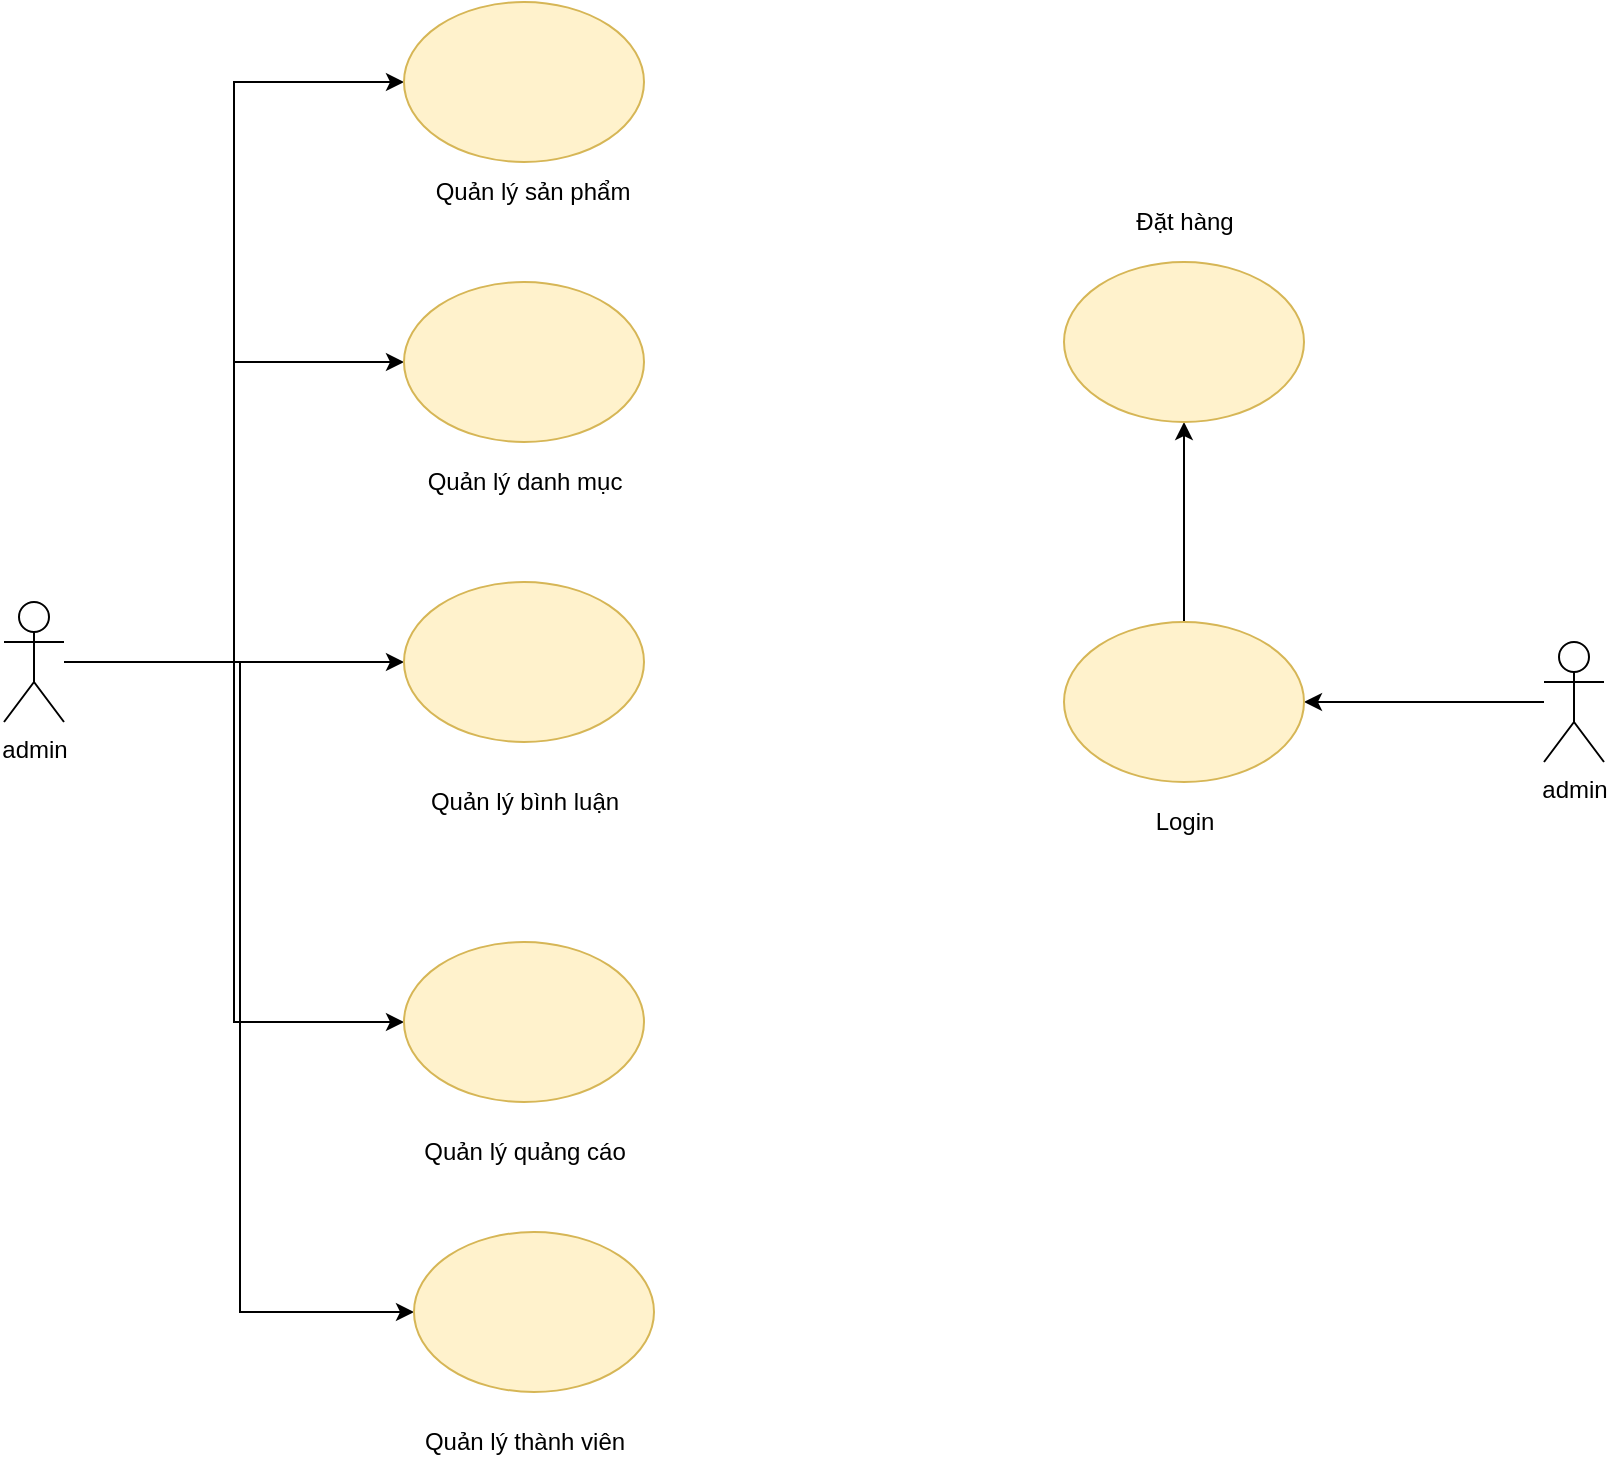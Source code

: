 <mxfile version="20.7.3" type="device"><diagram id="VcAIK7itF8K8_gQuG0IC" name="Trang-1"><mxGraphModel dx="1500" dy="1905" grid="1" gridSize="10" guides="1" tooltips="1" connect="1" arrows="1" fold="1" page="1" pageScale="1" pageWidth="827" pageHeight="1169" math="0" shadow="0"><root><mxCell id="0"/><mxCell id="1" parent="0"/><mxCell id="8AXZ699Y1GEJYbSvApJ3-5" style="edgeStyle=orthogonalEdgeStyle;rounded=0;orthogonalLoop=1;jettySize=auto;html=1;entryX=0;entryY=0.5;entryDx=0;entryDy=0;" edge="1" parent="1" source="8AXZ699Y1GEJYbSvApJ3-1" target="8AXZ699Y1GEJYbSvApJ3-3"><mxGeometry relative="1" as="geometry"/></mxCell><mxCell id="8AXZ699Y1GEJYbSvApJ3-6" style="edgeStyle=orthogonalEdgeStyle;rounded=0;orthogonalLoop=1;jettySize=auto;html=1;entryX=0;entryY=0.5;entryDx=0;entryDy=0;" edge="1" parent="1" source="8AXZ699Y1GEJYbSvApJ3-1" target="8AXZ699Y1GEJYbSvApJ3-2"><mxGeometry relative="1" as="geometry"/></mxCell><mxCell id="8AXZ699Y1GEJYbSvApJ3-7" style="edgeStyle=orthogonalEdgeStyle;rounded=0;orthogonalLoop=1;jettySize=auto;html=1;entryX=0;entryY=0.5;entryDx=0;entryDy=0;" edge="1" parent="1" source="8AXZ699Y1GEJYbSvApJ3-1" target="8AXZ699Y1GEJYbSvApJ3-4"><mxGeometry relative="1" as="geometry"/></mxCell><mxCell id="8AXZ699Y1GEJYbSvApJ3-9" style="edgeStyle=orthogonalEdgeStyle;rounded=0;orthogonalLoop=1;jettySize=auto;html=1;entryX=0;entryY=0.5;entryDx=0;entryDy=0;" edge="1" parent="1" source="8AXZ699Y1GEJYbSvApJ3-1" target="8AXZ699Y1GEJYbSvApJ3-8"><mxGeometry relative="1" as="geometry"/></mxCell><mxCell id="8AXZ699Y1GEJYbSvApJ3-15" style="edgeStyle=orthogonalEdgeStyle;rounded=0;orthogonalLoop=1;jettySize=auto;html=1;entryX=0;entryY=0.5;entryDx=0;entryDy=0;" edge="1" parent="1" source="8AXZ699Y1GEJYbSvApJ3-1" target="8AXZ699Y1GEJYbSvApJ3-14"><mxGeometry relative="1" as="geometry"><Array as="points"><mxPoint x="268" y="300"/><mxPoint x="268" y="625"/></Array></mxGeometry></mxCell><mxCell id="8AXZ699Y1GEJYbSvApJ3-1" value="admin" style="shape=umlActor;verticalLabelPosition=bottom;verticalAlign=top;html=1;outlineConnect=0;" vertex="1" parent="1"><mxGeometry x="150" y="270" width="30" height="60" as="geometry"/></mxCell><mxCell id="8AXZ699Y1GEJYbSvApJ3-2" value="" style="ellipse;whiteSpace=wrap;html=1;fillColor=#fff2cc;strokeColor=#d6b656;" vertex="1" parent="1"><mxGeometry x="350" y="110" width="120" height="80" as="geometry"/></mxCell><mxCell id="8AXZ699Y1GEJYbSvApJ3-3" value="" style="ellipse;whiteSpace=wrap;html=1;fillColor=#fff2cc;strokeColor=#d6b656;" vertex="1" parent="1"><mxGeometry x="350" y="260" width="120" height="80" as="geometry"/></mxCell><mxCell id="8AXZ699Y1GEJYbSvApJ3-4" value="" style="ellipse;whiteSpace=wrap;html=1;fillColor=#fff2cc;strokeColor=#d6b656;" vertex="1" parent="1"><mxGeometry x="350" y="440" width="120" height="80" as="geometry"/></mxCell><mxCell id="8AXZ699Y1GEJYbSvApJ3-8" value="" style="ellipse;whiteSpace=wrap;html=1;fillColor=#fff2cc;strokeColor=#d6b656;" vertex="1" parent="1"><mxGeometry x="350" y="-30" width="120" height="80" as="geometry"/></mxCell><mxCell id="8AXZ699Y1GEJYbSvApJ3-10" value="Quản lý sản phẩm" style="text;html=1;align=center;verticalAlign=middle;resizable=0;points=[];autosize=1;strokeColor=none;fillColor=none;" vertex="1" parent="1"><mxGeometry x="354" y="50" width="120" height="30" as="geometry"/></mxCell><mxCell id="8AXZ699Y1GEJYbSvApJ3-11" value="Quản lý danh mục" style="text;html=1;align=center;verticalAlign=middle;resizable=0;points=[];autosize=1;strokeColor=none;fillColor=none;" vertex="1" parent="1"><mxGeometry x="350" y="195" width="120" height="30" as="geometry"/></mxCell><mxCell id="8AXZ699Y1GEJYbSvApJ3-12" value="Quản lý bình luận" style="text;html=1;align=center;verticalAlign=middle;resizable=0;points=[];autosize=1;strokeColor=none;fillColor=none;" vertex="1" parent="1"><mxGeometry x="350" y="355" width="120" height="30" as="geometry"/></mxCell><mxCell id="8AXZ699Y1GEJYbSvApJ3-13" value="Quản lý quảng cáo" style="text;html=1;align=center;verticalAlign=middle;resizable=0;points=[];autosize=1;strokeColor=none;fillColor=none;" vertex="1" parent="1"><mxGeometry x="350" y="530" width="120" height="30" as="geometry"/></mxCell><mxCell id="8AXZ699Y1GEJYbSvApJ3-14" value="" style="ellipse;whiteSpace=wrap;html=1;fillColor=#fff2cc;strokeColor=#d6b656;" vertex="1" parent="1"><mxGeometry x="355" y="585" width="120" height="80" as="geometry"/></mxCell><mxCell id="8AXZ699Y1GEJYbSvApJ3-18" value="Quản lý thành viên" style="text;html=1;align=center;verticalAlign=middle;resizable=0;points=[];autosize=1;strokeColor=none;fillColor=none;" vertex="1" parent="1"><mxGeometry x="350" y="675" width="120" height="30" as="geometry"/></mxCell><mxCell id="8AXZ699Y1GEJYbSvApJ3-21" style="edgeStyle=orthogonalEdgeStyle;rounded=0;orthogonalLoop=1;jettySize=auto;html=1;entryX=1;entryY=0.5;entryDx=0;entryDy=0;" edge="1" parent="1" source="8AXZ699Y1GEJYbSvApJ3-19" target="8AXZ699Y1GEJYbSvApJ3-20"><mxGeometry relative="1" as="geometry"/></mxCell><mxCell id="8AXZ699Y1GEJYbSvApJ3-19" value="admin" style="shape=umlActor;verticalLabelPosition=bottom;verticalAlign=top;html=1;outlineConnect=0;" vertex="1" parent="1"><mxGeometry x="920" y="290" width="30" height="60" as="geometry"/></mxCell><mxCell id="8AXZ699Y1GEJYbSvApJ3-25" style="edgeStyle=orthogonalEdgeStyle;rounded=0;orthogonalLoop=1;jettySize=auto;html=1;entryX=0.5;entryY=1;entryDx=0;entryDy=0;" edge="1" parent="1" source="8AXZ699Y1GEJYbSvApJ3-20" target="8AXZ699Y1GEJYbSvApJ3-24"><mxGeometry relative="1" as="geometry"/></mxCell><mxCell id="8AXZ699Y1GEJYbSvApJ3-20" value="" style="ellipse;whiteSpace=wrap;html=1;fillColor=#fff2cc;strokeColor=#d6b656;" vertex="1" parent="1"><mxGeometry x="680" y="280" width="120" height="80" as="geometry"/></mxCell><mxCell id="8AXZ699Y1GEJYbSvApJ3-24" value="" style="ellipse;whiteSpace=wrap;html=1;fillColor=#fff2cc;strokeColor=#d6b656;" vertex="1" parent="1"><mxGeometry x="680" y="100" width="120" height="80" as="geometry"/></mxCell><mxCell id="8AXZ699Y1GEJYbSvApJ3-26" value="Login" style="text;html=1;align=center;verticalAlign=middle;resizable=0;points=[];autosize=1;strokeColor=none;fillColor=none;" vertex="1" parent="1"><mxGeometry x="715" y="365" width="50" height="30" as="geometry"/></mxCell><mxCell id="8AXZ699Y1GEJYbSvApJ3-27" value="Đặt hàng" style="text;html=1;align=center;verticalAlign=middle;resizable=0;points=[];autosize=1;strokeColor=none;fillColor=none;" vertex="1" parent="1"><mxGeometry x="705" y="65" width="70" height="30" as="geometry"/></mxCell></root></mxGraphModel></diagram></mxfile>